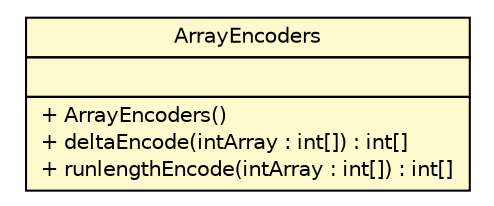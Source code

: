 #!/usr/local/bin/dot
#
# Class diagram 
# Generated by UMLGraph version R5_6 (http://www.umlgraph.org/)
#

digraph G {
	edge [fontname="Helvetica",fontsize=10,labelfontname="Helvetica",labelfontsize=10];
	node [fontname="Helvetica",fontsize=10,shape=plaintext];
	nodesep=0.25;
	ranksep=0.5;
	// org.rcsb.mmtf.encoder.ArrayEncoders
	c419 [label=<<table title="org.rcsb.mmtf.encoder.ArrayEncoders" border="0" cellborder="1" cellspacing="0" cellpadding="2" port="p" bgcolor="lemonChiffon" href="./ArrayEncoders.html">
		<tr><td><table border="0" cellspacing="0" cellpadding="1">
<tr><td align="center" balign="center"> ArrayEncoders </td></tr>
		</table></td></tr>
		<tr><td><table border="0" cellspacing="0" cellpadding="1">
<tr><td align="left" balign="left">  </td></tr>
		</table></td></tr>
		<tr><td><table border="0" cellspacing="0" cellpadding="1">
<tr><td align="left" balign="left"> + ArrayEncoders() </td></tr>
<tr><td align="left" balign="left"> + deltaEncode(intArray : int[]) : int[] </td></tr>
<tr><td align="left" balign="left"> + runlengthEncode(intArray : int[]) : int[] </td></tr>
		</table></td></tr>
		</table>>, URL="./ArrayEncoders.html", fontname="Helvetica", fontcolor="black", fontsize=10.0];
}

